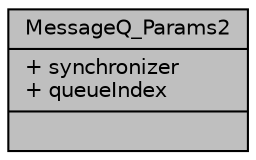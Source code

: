 digraph "MessageQ_Params2"
{
  edge [fontname="Helvetica",fontsize="10",labelfontname="Helvetica",labelfontsize="10"];
  node [fontname="Helvetica",fontsize="10",shape=record];
  Node1 [label="{MessageQ_Params2\n|+ synchronizer\l+ queueIndex\l|}",height=0.2,width=0.4,color="black", fillcolor="grey75", style="filled", fontcolor="black"];
}
